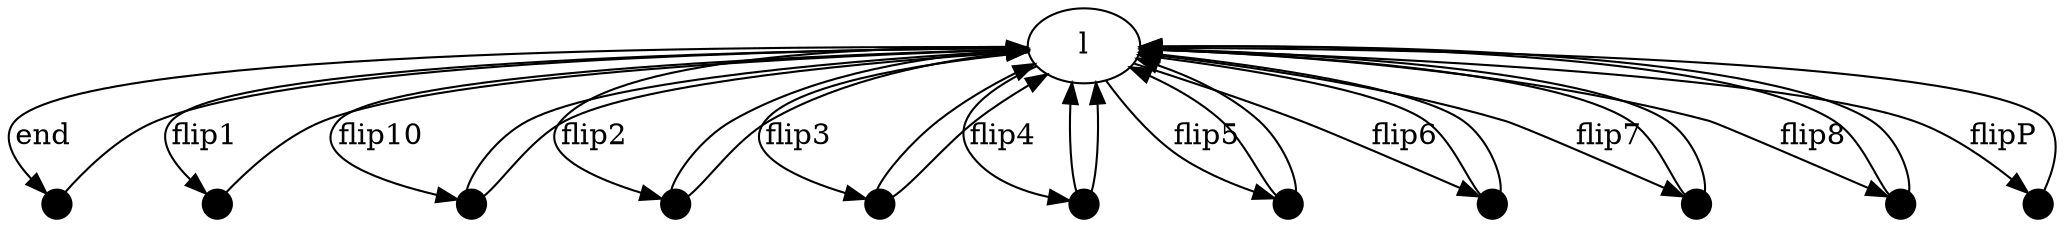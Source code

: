 digraph partition_dtmc {
	subgraph pivot {
	pivot_s0[ label="l"];
	pivot_e0[ label="" , shape=circle, width=.2, style=filled, fillcolor="black"];
	pivot_e1[ label="" , shape=circle, width=.2, style=filled, fillcolor="black"];
	pivot_e2[ label="" , shape=circle, width=.2, style=filled, fillcolor="black"];
	pivot_e3[ label="" , shape=circle, width=.2, style=filled, fillcolor="black"];
	pivot_e4[ label="" , shape=circle, width=.2, style=filled, fillcolor="black"];
	pivot_e5[ label="" , shape=circle, width=.2, style=filled, fillcolor="black"];
	pivot_e6[ label="" , shape=circle, width=.2, style=filled, fillcolor="black"];
	pivot_e7[ label="" , shape=circle, width=.2, style=filled, fillcolor="black"];
	pivot_e8[ label="" , shape=circle, width=.2, style=filled, fillcolor="black"];
	pivot_e9[ label="" , shape=circle, width=.2, style=filled, fillcolor="black"];
	pivot_e10[ label="" , shape=circle, width=.2, style=filled, fillcolor="black"];
	pivot_s0 -> pivot_e0 [label="end"];
	pivot_e0 -> pivot_s0;
	pivot_s0 -> pivot_e1 [label="flip1"];
	pivot_e1 -> pivot_s0;
	pivot_s0 -> pivot_e2 [label="flip10"];
	pivot_e2 -> pivot_s0;
	pivot_e2 -> pivot_s0;
	pivot_s0 -> pivot_e3 [label="flip2"];
	pivot_e3 -> pivot_s0;
	pivot_e3 -> pivot_s0;
	pivot_s0 -> pivot_e4 [label="flip3"];
	pivot_e4 -> pivot_s0;
	pivot_e4 -> pivot_s0;
	pivot_s0 -> pivot_e5 [label="flip4"];
	pivot_e5 -> pivot_s0;
	pivot_e5 -> pivot_s0;
	pivot_s0 -> pivot_e6 [label="flip5"];
	pivot_e6 -> pivot_s0;
	pivot_e6 -> pivot_s0;
	pivot_s0 -> pivot_e7 [label="flip6"];
	pivot_e7 -> pivot_s0;
	pivot_e7 -> pivot_s0;
	pivot_s0 -> pivot_e8 [label="flip7"];
	pivot_e8 -> pivot_s0;
	pivot_e8 -> pivot_s0;
	pivot_s0 -> pivot_e9 [label="flip8"];
	pivot_e9 -> pivot_s0;
	pivot_e9 -> pivot_s0;
	pivot_s0 -> pivot_e10 [label="flipP"];
	pivot_e10 -> pivot_s0;
	}

}